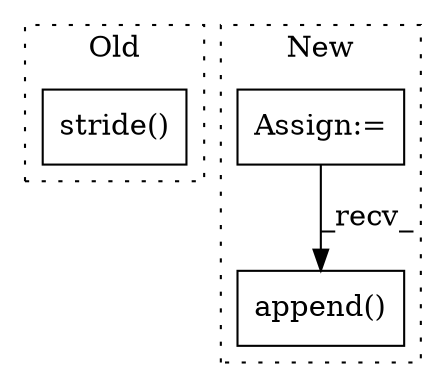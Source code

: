digraph G {
subgraph cluster0 {
1 [label="stride()" a="75" s="25183" l="10" shape="box"];
label = "Old";
style="dotted";
}
subgraph cluster1 {
2 [label="append()" a="75" s="26386,26418" l="19,1" shape="box"];
3 [label="Assign:=" a="68" s="25574" l="23" shape="box"];
label = "New";
style="dotted";
}
3 -> 2 [label="_recv_"];
}